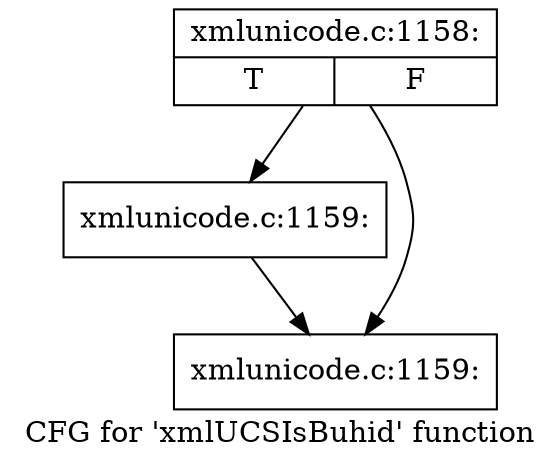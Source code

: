 digraph "CFG for 'xmlUCSIsBuhid' function" {
	label="CFG for 'xmlUCSIsBuhid' function";

	Node0x4e14c90 [shape=record,label="{xmlunicode.c:1158:|{<s0>T|<s1>F}}"];
	Node0x4e14c90 -> Node0x4e14b00;
	Node0x4e14c90 -> Node0x4e14ab0;
	Node0x4e14b00 [shape=record,label="{xmlunicode.c:1159:}"];
	Node0x4e14b00 -> Node0x4e14ab0;
	Node0x4e14ab0 [shape=record,label="{xmlunicode.c:1159:}"];
}
